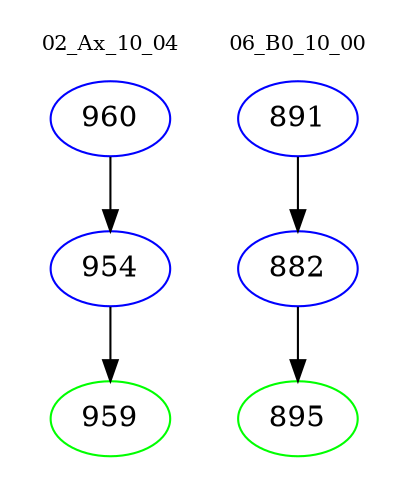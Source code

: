 digraph{
subgraph cluster_0 {
color = white
label = "02_Ax_10_04";
fontsize=10;
T0_960 [label="960", color="blue"]
T0_960 -> T0_954 [color="black"]
T0_954 [label="954", color="blue"]
T0_954 -> T0_959 [color="black"]
T0_959 [label="959", color="green"]
}
subgraph cluster_1 {
color = white
label = "06_B0_10_00";
fontsize=10;
T1_891 [label="891", color="blue"]
T1_891 -> T1_882 [color="black"]
T1_882 [label="882", color="blue"]
T1_882 -> T1_895 [color="black"]
T1_895 [label="895", color="green"]
}
}
